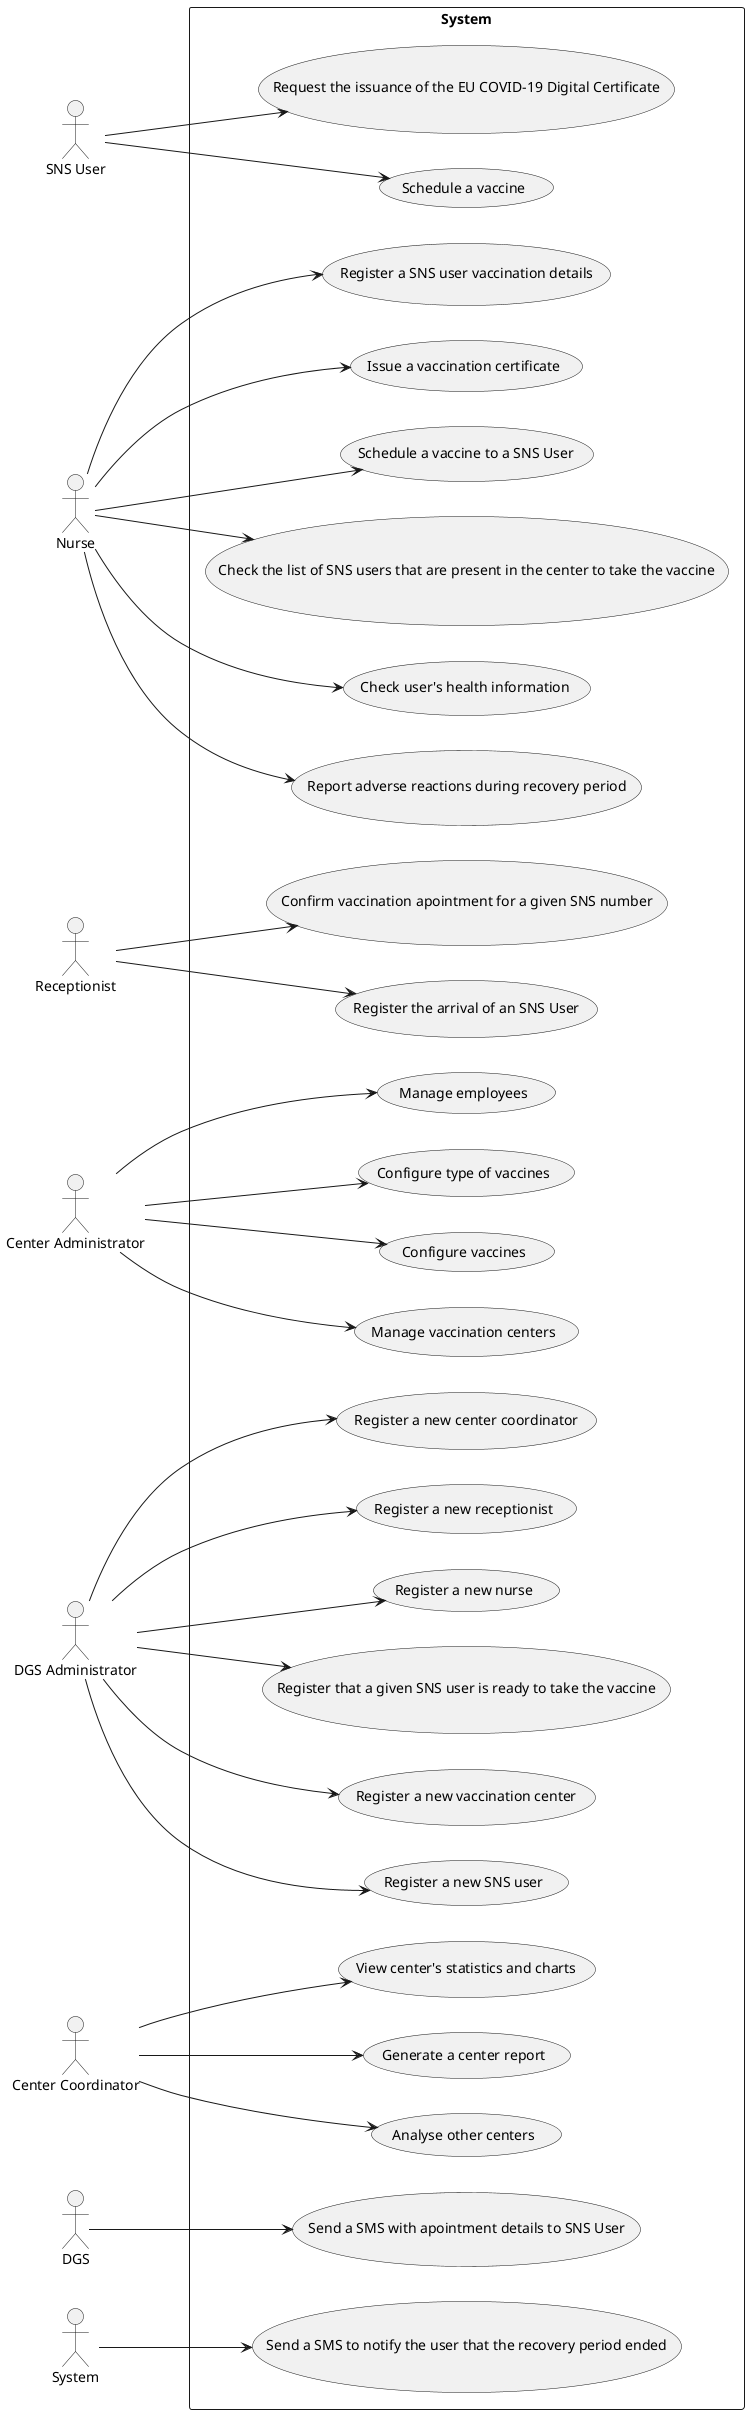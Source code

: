 @startuml UCD

left to right direction

actor "SNS User" as user
actor "Nurse" as nurse
actor "Receptionist" as recept
actor "Center Administrator" as cadmin
actor "DGS Administrator" as dgsadmin
actor "Center Coordinator" as coordinator
actor "DGS" as dgs
actor "System" as system

rectangle System {
  usecase "Schedule a vaccine" as UC01
  usecase "Request the issuance of the EU COVID-19 Digital Certificate" as UC02
  usecase "Send a SMS with apointment details to SNS User" as UC03
  usecase "Issue a vaccination certificate" as UC04
  usecase "Schedule a vaccine to a SNS User" as UC05
  usecase "Check the list of SNS users that are present in the center to take the vaccine" as UC06
  usecase "Check user's health information" as UC07
  usecase "Report adverse reactions during recovery period" as UC08
  usecase "Register a SNS user vaccination details" as UC09
  usecase "Register the arrival of an SNS User" as UC10
  usecase "Confirm vaccination apointment for a given SNS number" as UC11
  usecase "Register that a given SNS user is ready to take the vaccine" as UC12
  usecase "Register a new vaccination center" as UC13
  usecase "Register a new SNS user" as UC14
  usecase "Register a new center coordinator" as UC15
  usecase "Register a new receptionist" as UC16
  usecase "Register a new nurse" as UC17
  usecase "View center's statistics and charts" as UC18
  usecase "Generate a center report" as UC19
  usecase "Analyse other centers" as UC20
  usecase "Configure type of vaccines" as UC21
  usecase "Configure vaccines" as UC22
  usecase "Manage vaccination centers" as UC23
  usecase "Manage employees" as UC24
  usecase "Send a SMS to notify the user that the recovery period ended" as US25
}

user --> UC01
user --> UC02
dgs --> UC03
nurse --> UC04
nurse --> UC05
nurse --> UC06
nurse --> UC07
nurse --> UC08
nurse --> UC09
recept --> UC10
recept --> UC11
dgsadmin --> UC12
dgsadmin --> UC13
dgsadmin --> UC14
dgsadmin --> UC15
dgsadmin --> UC16
dgsadmin --> UC17
coordinator --> UC18
coordinator --> UC19
coordinator --> UC20
cadmin --> UC21
cadmin --> UC22
cadmin --> UC23
cadmin --> UC24
system --> US25

@enduml
